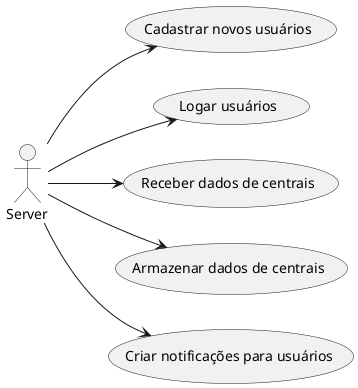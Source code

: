 @startuml server
    left to right direction
    ' -- Server -- '
    :Server: --> (Cadastrar novos usuários)
    :Server: --> (Logar usuários)
    :Server: --> (Receber dados de centrais)
    :Server: --> (Armazenar dados de centrais)
    :Server: --> (Criar notificações para usuários)
@enduml









